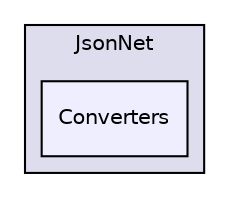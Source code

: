 digraph "Serializers/JsonNet/Converters" {
  compound=true
  node [ fontsize="10", fontname="Helvetica"];
  edge [ labelfontsize="10", labelfontname="Helvetica"];
  subgraph clusterdir_9feea9bf8d1343abbf976f48d80329e3 {
    graph [ bgcolor="#ddddee", pencolor="black", label="JsonNet" fontname="Helvetica", fontsize="10", URL="dir_9feea9bf8d1343abbf976f48d80329e3.html"]
  dir_402ed1dcedb326ed3ac3909ea937ea73 [shape=box, label="Converters", style="filled", fillcolor="#eeeeff", pencolor="black", URL="dir_402ed1dcedb326ed3ac3909ea937ea73.html"];
  }
}

